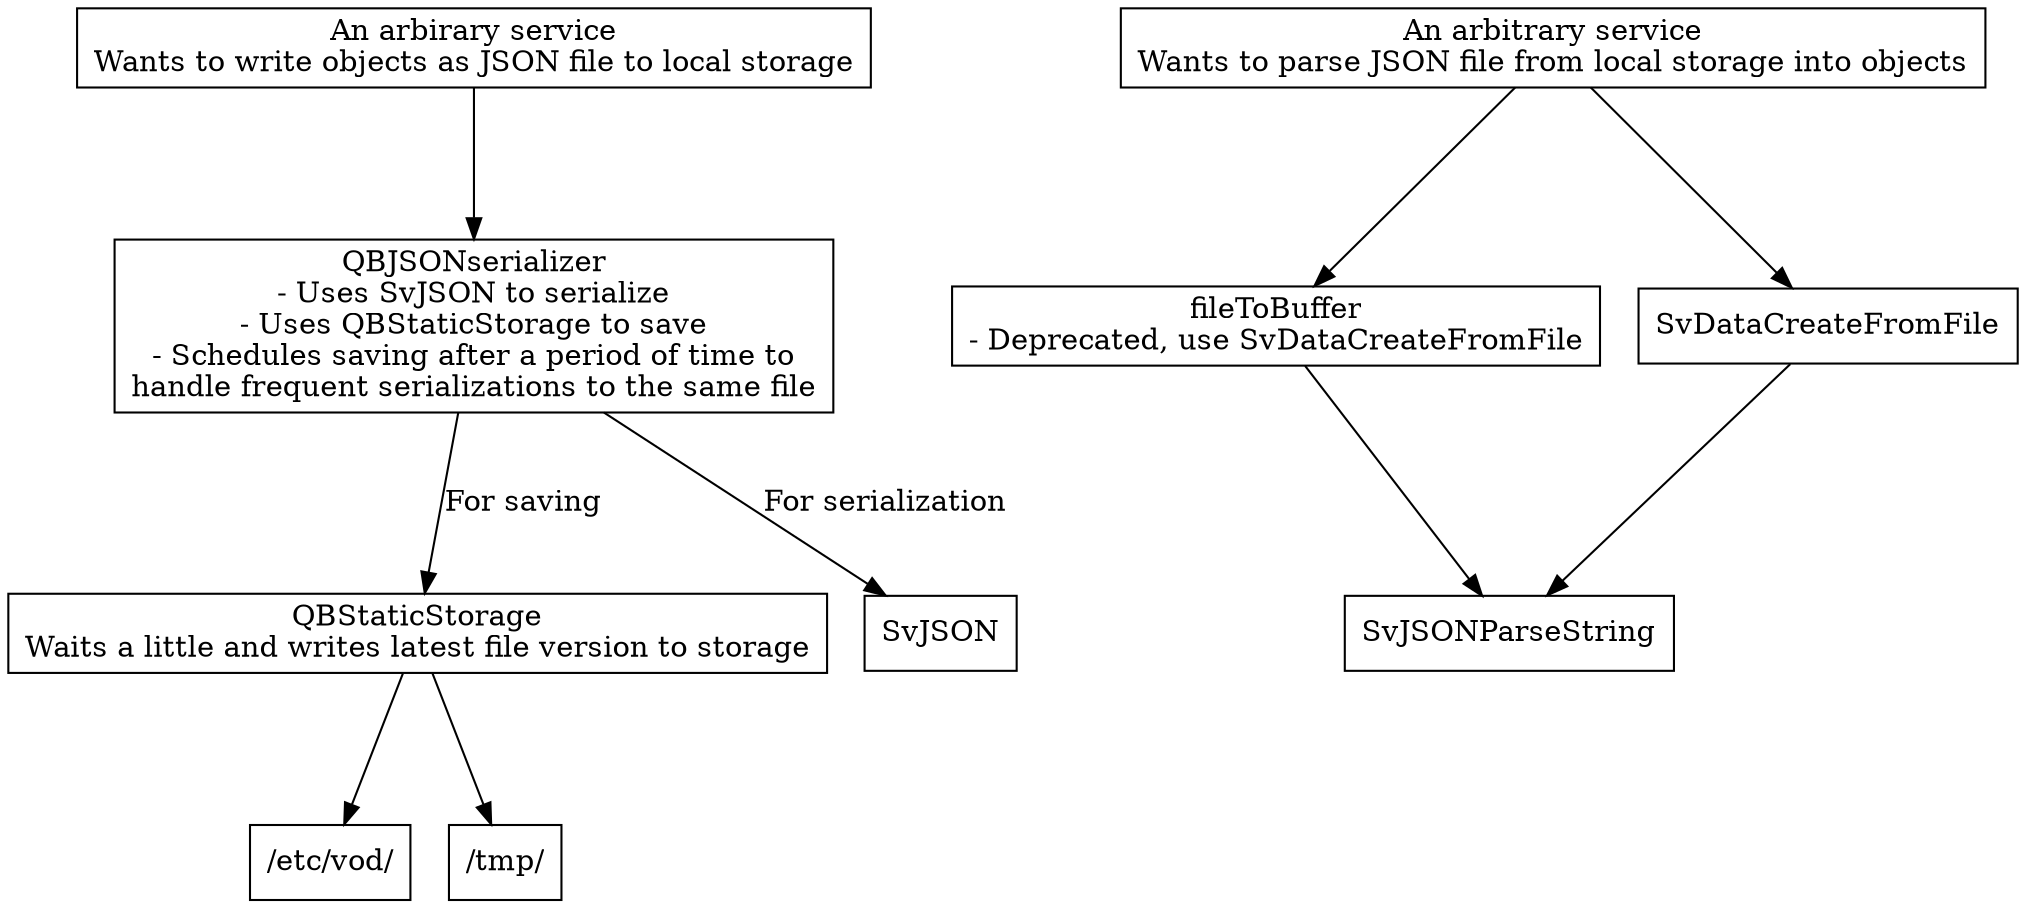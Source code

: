 digraph WritingReadingFiles {
    node [URL="../\N.html" shape=box]
    graph [layout=dot ranksep=1]


    serviceWrite [label=<An arbirary service<br/>Wants to write objects as JSON file to local storage>]
    JSONserializer [label=<QB\N<br/>- Uses SvJSON to serialize<br/>- Uses QBStaticStorage to save<br/>- Schedules saving after a period of time to<br/>handle frequent serializations to the same file>]
    QBStaticStorage [label=<\N<br/>Waits a little and writes latest file version to storage>]
    serviceWrite -> JSONserializer
    JSONserializer -> SvJSON [label=<For serialization>]
    JSONserializer -> QBStaticStorage [label=<For saving>]
    QBStaticStorage -> vod
    vod  [label=</etc/vod/>]
    QBStaticStorage -> tmp 
    tmp [label=</tmp/>]

    serviceRead [label=<An arbitrary service<br/>Wants to parse JSON file from local storage into objects>]
    utils [label=<fileToBuffer<br/>- Deprecated, use SvDataCreateFromFile>]
    serviceRead -> utils
    serviceRead -> SvDataCreateFromFile
    utils -> SvJSONParseString
    SvDataCreateFromFile -> SvJSONParseString
}

